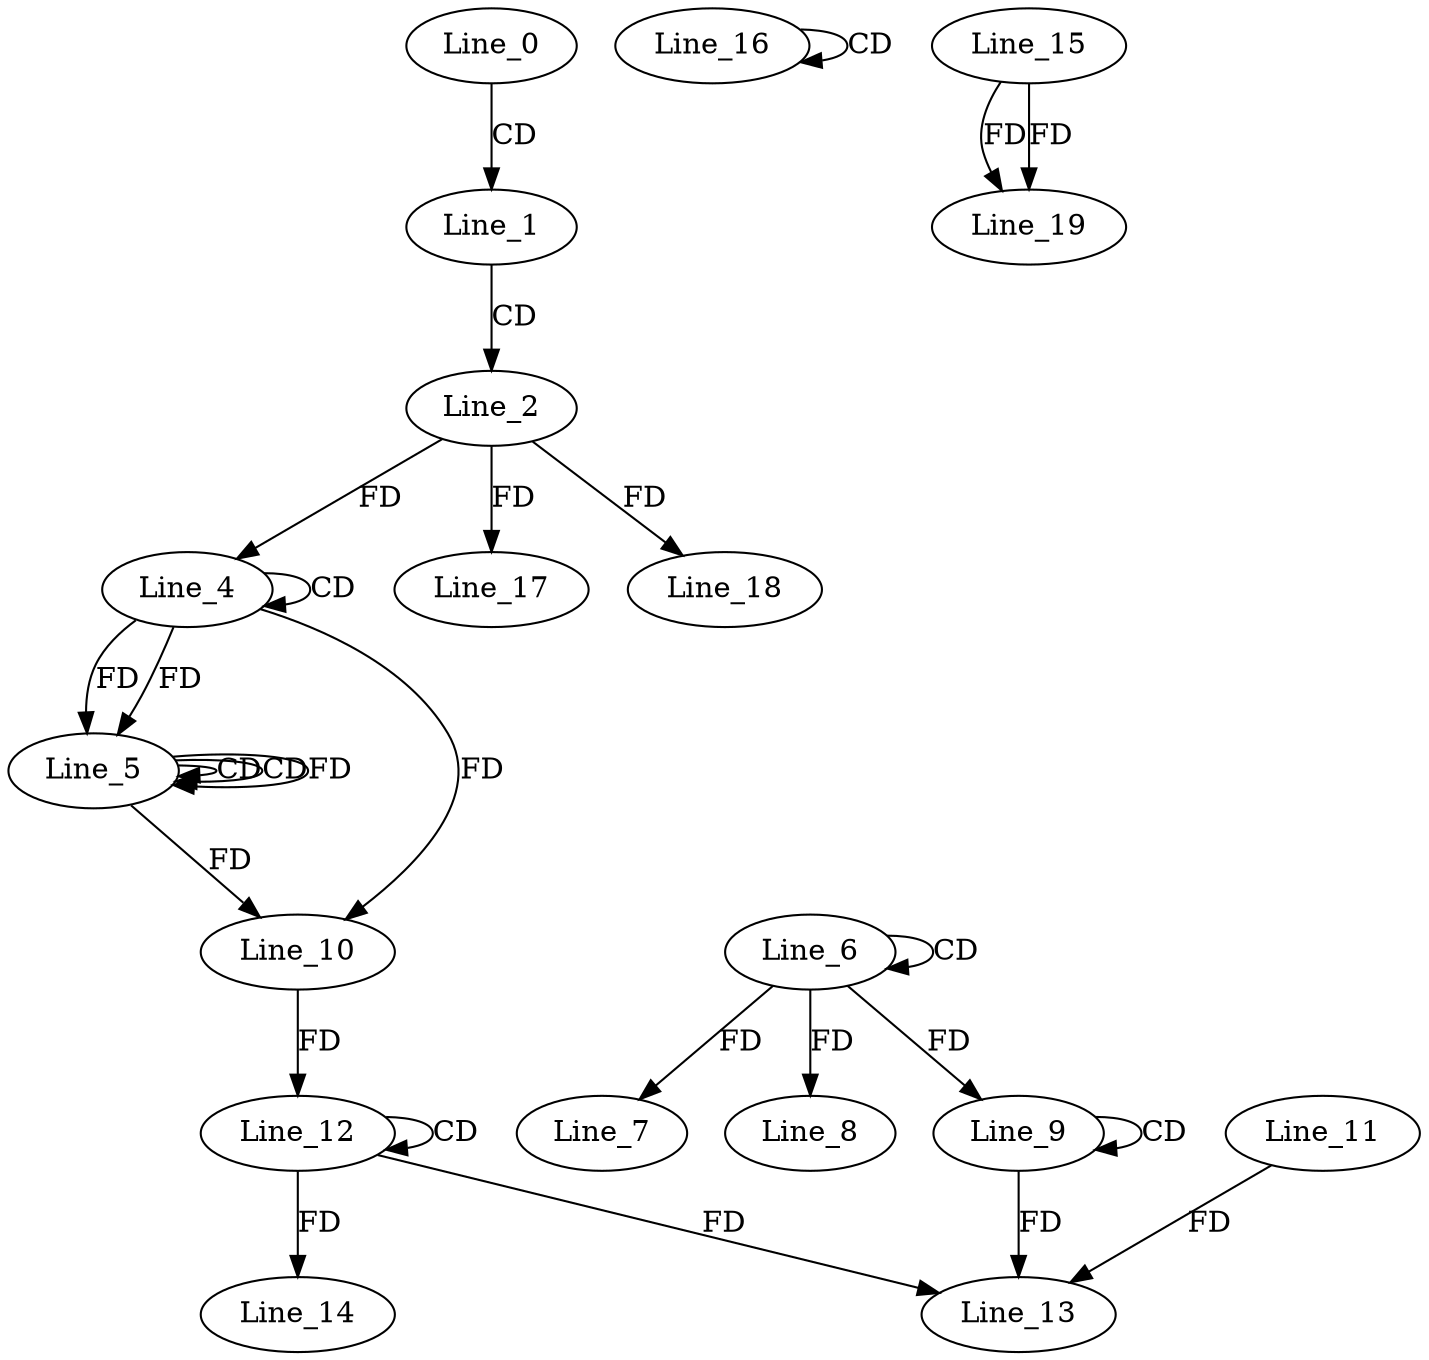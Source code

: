 digraph G {
  Line_0;
  Line_1;
  Line_2;
  Line_4;
  Line_4;
  Line_5;
  Line_5;
  Line_5;
  Line_5;
  Line_5;
  Line_6;
  Line_6;
  Line_7;
  Line_8;
  Line_9;
  Line_9;
  Line_10;
  Line_12;
  Line_12;
  Line_10;
  Line_13;
  Line_11;
  Line_14;
  Line_16;
  Line_16;
  Line_17;
  Line_18;
  Line_15;
  Line_19;
  Line_19;
  Line_0 -> Line_1 [ label="CD" ];
  Line_1 -> Line_2 [ label="CD" ];
  Line_4 -> Line_4 [ label="CD" ];
  Line_2 -> Line_4 [ label="FD" ];
  Line_5 -> Line_5 [ label="CD" ];
  Line_4 -> Line_5 [ label="FD" ];
  Line_5 -> Line_5 [ label="CD" ];
  Line_4 -> Line_5 [ label="FD" ];
  Line_5 -> Line_5 [ label="FD" ];
  Line_6 -> Line_6 [ label="CD" ];
  Line_6 -> Line_7 [ label="FD" ];
  Line_6 -> Line_8 [ label="FD" ];
  Line_9 -> Line_9 [ label="CD" ];
  Line_6 -> Line_9 [ label="FD" ];
  Line_4 -> Line_10 [ label="FD" ];
  Line_5 -> Line_10 [ label="FD" ];
  Line_12 -> Line_12 [ label="CD" ];
  Line_10 -> Line_12 [ label="FD" ];
  Line_9 -> Line_13 [ label="FD" ];
  Line_12 -> Line_13 [ label="FD" ];
  Line_11 -> Line_13 [ label="FD" ];
  Line_12 -> Line_14 [ label="FD" ];
  Line_16 -> Line_16 [ label="CD" ];
  Line_2 -> Line_17 [ label="FD" ];
  Line_2 -> Line_18 [ label="FD" ];
  Line_15 -> Line_19 [ label="FD" ];
  Line_15 -> Line_19 [ label="FD" ];
}
